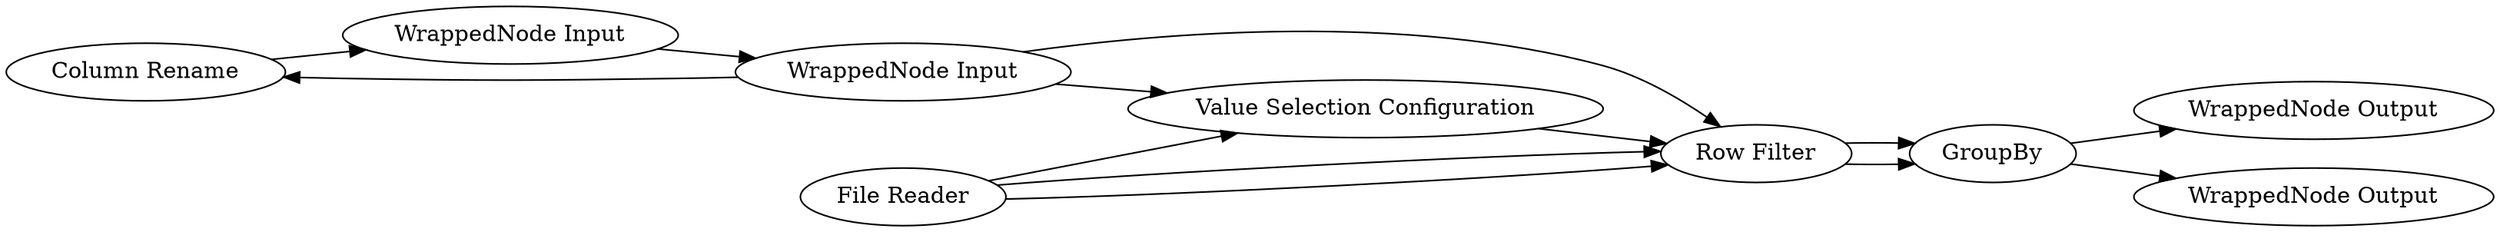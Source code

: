 digraph {
	9 [label="Column Rename"]
	11 [label="Constant Value Column"]
	1 [label="File Reader"]
	2 [label="Row Filter"]
	10 [label=GroupBy]
	11 [label="WrappedNode Input"]
	12 [label="WrappedNode Output"]
	13 [label="String Configuration"]
	1 [label="File Reader"]
	2 [label="Row Filter"]
	10 [label=GroupBy]
	13 [label="WrappedNode Input"]
	14 [label="WrappedNode Output"]
	15 [label="Value Selection Configuration"]
	1 -> 2
	2 -> 10
	10 -> 12
	11 -> 13
	13 -> 2
	1 -> 2
	1 -> 15
	2 -> 10
	10 -> 14
	13 -> 15
	15 -> 2
	9 -> 11
	13 -> 9
	rankdir=LR
}
